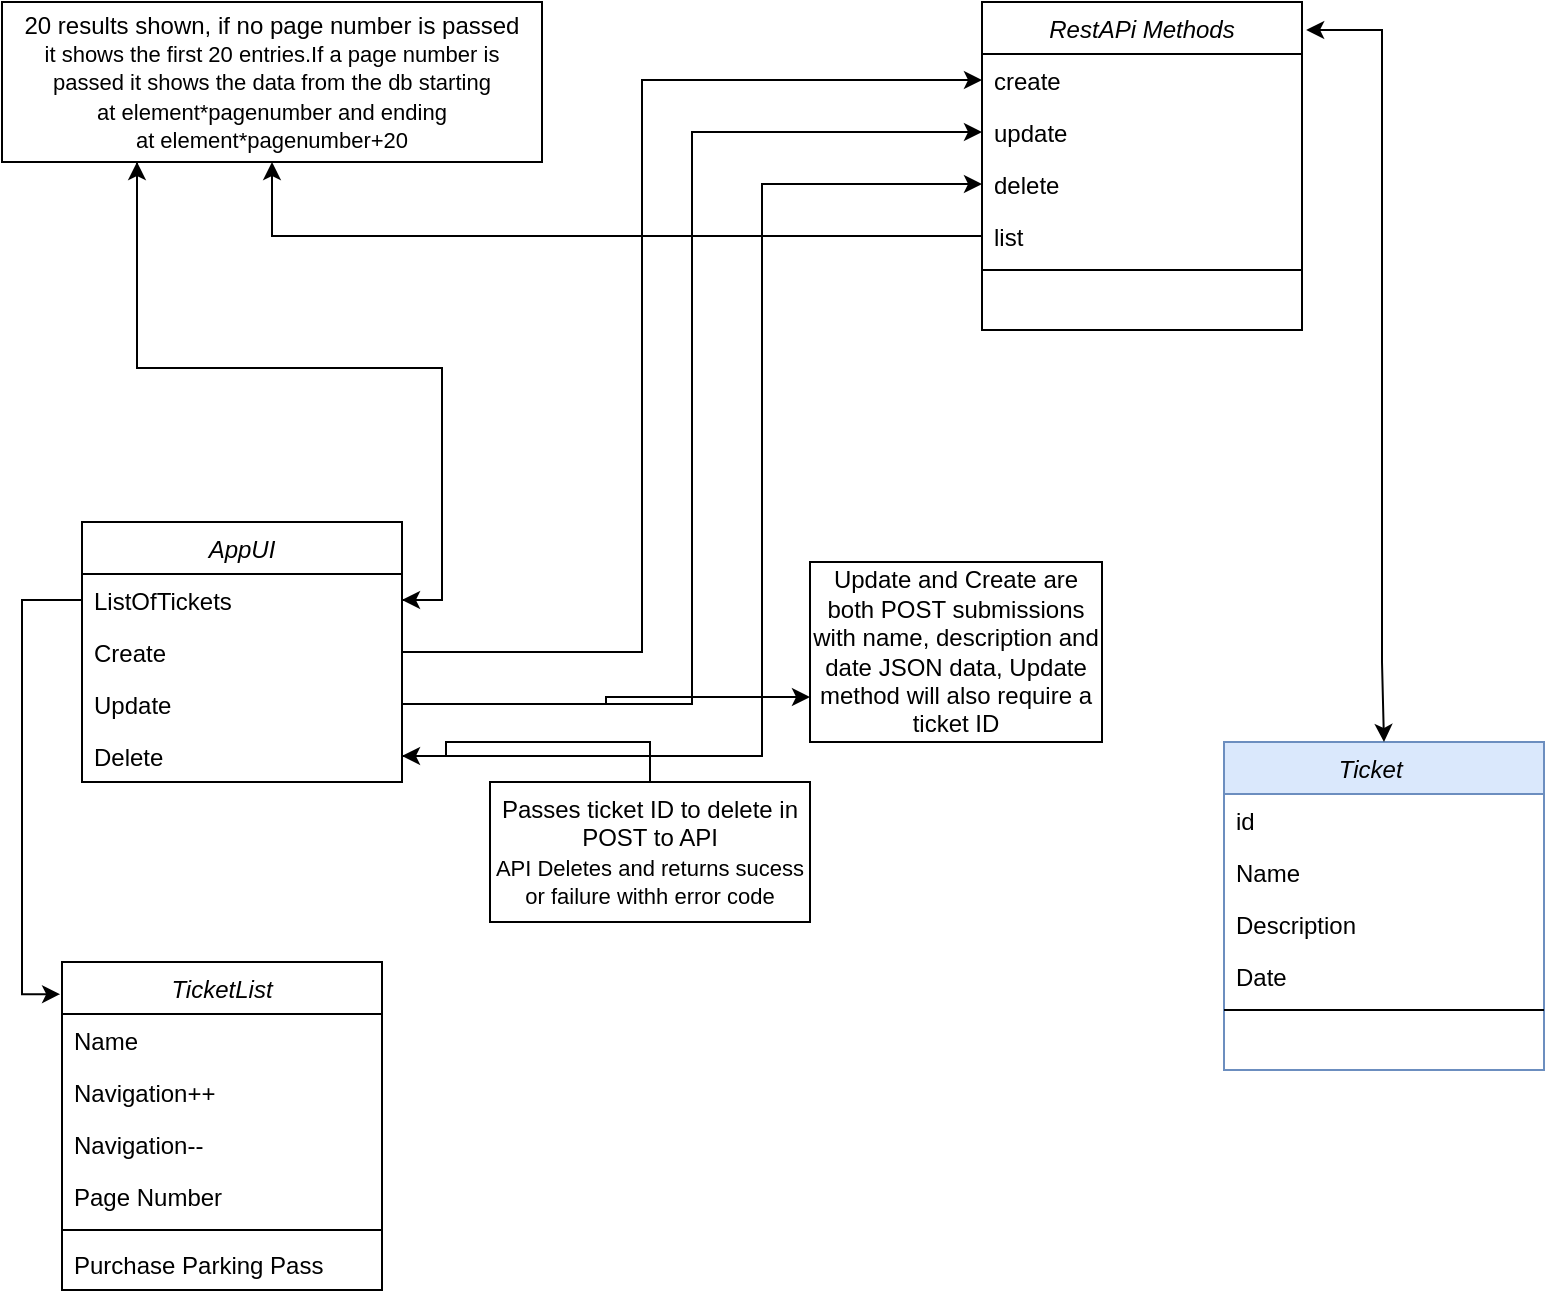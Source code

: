 <mxfile version="20.8.20" type="github">
  <diagram id="C5RBs43oDa-KdzZeNtuy" name="Page-1">
    <mxGraphModel dx="2074" dy="1116" grid="1" gridSize="10" guides="1" tooltips="1" connect="1" arrows="1" fold="1" page="1" pageScale="1" pageWidth="827" pageHeight="1169" math="0" shadow="0">
      <root>
        <mxCell id="WIyWlLk6GJQsqaUBKTNV-0" />
        <mxCell id="WIyWlLk6GJQsqaUBKTNV-1" parent="WIyWlLk6GJQsqaUBKTNV-0" />
        <mxCell id="zkfFHV4jXpPFQw0GAbJ--0" value="Ticket    " style="swimlane;fontStyle=2;align=center;verticalAlign=top;childLayout=stackLayout;horizontal=1;startSize=26;horizontalStack=0;resizeParent=1;resizeLast=0;collapsible=1;marginBottom=0;rounded=0;shadow=0;strokeWidth=1;fillColor=#dae8fc;strokeColor=#6c8ebf;" parent="WIyWlLk6GJQsqaUBKTNV-1" vertex="1">
          <mxGeometry x="621" y="480" width="160" height="164" as="geometry">
            <mxRectangle x="230" y="140" width="160" height="26" as="alternateBounds" />
          </mxGeometry>
        </mxCell>
        <mxCell id="j34JBHeyow3ZFKO8rW1b-1" value="id" style="text;align=left;verticalAlign=top;spacingLeft=4;spacingRight=4;overflow=hidden;rotatable=0;points=[[0,0.5],[1,0.5]];portConstraint=eastwest;" vertex="1" parent="zkfFHV4jXpPFQw0GAbJ--0">
          <mxGeometry y="26" width="160" height="26" as="geometry" />
        </mxCell>
        <mxCell id="zkfFHV4jXpPFQw0GAbJ--1" value="Name" style="text;align=left;verticalAlign=top;spacingLeft=4;spacingRight=4;overflow=hidden;rotatable=0;points=[[0,0.5],[1,0.5]];portConstraint=eastwest;" parent="zkfFHV4jXpPFQw0GAbJ--0" vertex="1">
          <mxGeometry y="52" width="160" height="26" as="geometry" />
        </mxCell>
        <mxCell id="zkfFHV4jXpPFQw0GAbJ--2" value="Description" style="text;align=left;verticalAlign=top;spacingLeft=4;spacingRight=4;overflow=hidden;rotatable=0;points=[[0,0.5],[1,0.5]];portConstraint=eastwest;rounded=0;shadow=0;html=0;" parent="zkfFHV4jXpPFQw0GAbJ--0" vertex="1">
          <mxGeometry y="78" width="160" height="26" as="geometry" />
        </mxCell>
        <mxCell id="zkfFHV4jXpPFQw0GAbJ--3" value="Date" style="text;align=left;verticalAlign=top;spacingLeft=4;spacingRight=4;overflow=hidden;rotatable=0;points=[[0,0.5],[1,0.5]];portConstraint=eastwest;rounded=0;shadow=0;html=0;" parent="zkfFHV4jXpPFQw0GAbJ--0" vertex="1">
          <mxGeometry y="104" width="160" height="26" as="geometry" />
        </mxCell>
        <mxCell id="zkfFHV4jXpPFQw0GAbJ--4" value="" style="line;html=1;strokeWidth=1;align=left;verticalAlign=middle;spacingTop=-1;spacingLeft=3;spacingRight=3;rotatable=0;labelPosition=right;points=[];portConstraint=eastwest;" parent="zkfFHV4jXpPFQw0GAbJ--0" vertex="1">
          <mxGeometry y="130" width="160" height="8" as="geometry" />
        </mxCell>
        <mxCell id="j34JBHeyow3ZFKO8rW1b-2" value="AppUI" style="swimlane;fontStyle=2;align=center;verticalAlign=top;childLayout=stackLayout;horizontal=1;startSize=26;horizontalStack=0;resizeParent=1;resizeLast=0;collapsible=1;marginBottom=0;rounded=0;shadow=0;strokeWidth=1;" vertex="1" parent="WIyWlLk6GJQsqaUBKTNV-1">
          <mxGeometry x="50" y="370" width="160" height="130" as="geometry">
            <mxRectangle x="230" y="140" width="160" height="26" as="alternateBounds" />
          </mxGeometry>
        </mxCell>
        <mxCell id="j34JBHeyow3ZFKO8rW1b-3" value="ListOfTickets" style="text;align=left;verticalAlign=top;spacingLeft=4;spacingRight=4;overflow=hidden;rotatable=0;points=[[0,0.5],[1,0.5]];portConstraint=eastwest;" vertex="1" parent="j34JBHeyow3ZFKO8rW1b-2">
          <mxGeometry y="26" width="160" height="26" as="geometry" />
        </mxCell>
        <mxCell id="j34JBHeyow3ZFKO8rW1b-4" value="Create" style="text;align=left;verticalAlign=top;spacingLeft=4;spacingRight=4;overflow=hidden;rotatable=0;points=[[0,0.5],[1,0.5]];portConstraint=eastwest;" vertex="1" parent="j34JBHeyow3ZFKO8rW1b-2">
          <mxGeometry y="52" width="160" height="26" as="geometry" />
        </mxCell>
        <mxCell id="j34JBHeyow3ZFKO8rW1b-5" value="Update" style="text;align=left;verticalAlign=top;spacingLeft=4;spacingRight=4;overflow=hidden;rotatable=0;points=[[0,0.5],[1,0.5]];portConstraint=eastwest;rounded=0;shadow=0;html=0;" vertex="1" parent="j34JBHeyow3ZFKO8rW1b-2">
          <mxGeometry y="78" width="160" height="26" as="geometry" />
        </mxCell>
        <mxCell id="j34JBHeyow3ZFKO8rW1b-6" value="Delete" style="text;align=left;verticalAlign=top;spacingLeft=4;spacingRight=4;overflow=hidden;rotatable=0;points=[[0,0.5],[1,0.5]];portConstraint=eastwest;rounded=0;shadow=0;html=0;" vertex="1" parent="j34JBHeyow3ZFKO8rW1b-2">
          <mxGeometry y="104" width="160" height="26" as="geometry" />
        </mxCell>
        <mxCell id="j34JBHeyow3ZFKO8rW1b-9" value="RestAPi Methods" style="swimlane;fontStyle=2;align=center;verticalAlign=top;childLayout=stackLayout;horizontal=1;startSize=26;horizontalStack=0;resizeParent=1;resizeLast=0;collapsible=1;marginBottom=0;rounded=0;shadow=0;strokeWidth=1;" vertex="1" parent="WIyWlLk6GJQsqaUBKTNV-1">
          <mxGeometry x="500" y="110" width="160" height="164" as="geometry">
            <mxRectangle x="230" y="140" width="160" height="26" as="alternateBounds" />
          </mxGeometry>
        </mxCell>
        <mxCell id="j34JBHeyow3ZFKO8rW1b-10" value="create" style="text;align=left;verticalAlign=top;spacingLeft=4;spacingRight=4;overflow=hidden;rotatable=0;points=[[0,0.5],[1,0.5]];portConstraint=eastwest;" vertex="1" parent="j34JBHeyow3ZFKO8rW1b-9">
          <mxGeometry y="26" width="160" height="26" as="geometry" />
        </mxCell>
        <mxCell id="j34JBHeyow3ZFKO8rW1b-11" value="update" style="text;align=left;verticalAlign=top;spacingLeft=4;spacingRight=4;overflow=hidden;rotatable=0;points=[[0,0.5],[1,0.5]];portConstraint=eastwest;" vertex="1" parent="j34JBHeyow3ZFKO8rW1b-9">
          <mxGeometry y="52" width="160" height="26" as="geometry" />
        </mxCell>
        <mxCell id="j34JBHeyow3ZFKO8rW1b-12" value="delete" style="text;align=left;verticalAlign=top;spacingLeft=4;spacingRight=4;overflow=hidden;rotatable=0;points=[[0,0.5],[1,0.5]];portConstraint=eastwest;rounded=0;shadow=0;html=0;" vertex="1" parent="j34JBHeyow3ZFKO8rW1b-9">
          <mxGeometry y="78" width="160" height="26" as="geometry" />
        </mxCell>
        <mxCell id="j34JBHeyow3ZFKO8rW1b-13" value="list" style="text;align=left;verticalAlign=top;spacingLeft=4;spacingRight=4;overflow=hidden;rotatable=0;points=[[0,0.5],[1,0.5]];portConstraint=eastwest;rounded=0;shadow=0;html=0;" vertex="1" parent="j34JBHeyow3ZFKO8rW1b-9">
          <mxGeometry y="104" width="160" height="26" as="geometry" />
        </mxCell>
        <mxCell id="j34JBHeyow3ZFKO8rW1b-14" value="" style="line;html=1;strokeWidth=1;align=left;verticalAlign=middle;spacingTop=-1;spacingLeft=3;spacingRight=3;rotatable=0;labelPosition=right;points=[];portConstraint=eastwest;" vertex="1" parent="j34JBHeyow3ZFKO8rW1b-9">
          <mxGeometry y="130" width="160" height="8" as="geometry" />
        </mxCell>
        <mxCell id="j34JBHeyow3ZFKO8rW1b-18" value="TicketList" style="swimlane;fontStyle=2;align=center;verticalAlign=top;childLayout=stackLayout;horizontal=1;startSize=26;horizontalStack=0;resizeParent=1;resizeLast=0;collapsible=1;marginBottom=0;rounded=0;shadow=0;strokeWidth=1;" vertex="1" parent="WIyWlLk6GJQsqaUBKTNV-1">
          <mxGeometry x="40" y="590" width="160" height="164" as="geometry">
            <mxRectangle x="230" y="140" width="160" height="26" as="alternateBounds" />
          </mxGeometry>
        </mxCell>
        <mxCell id="j34JBHeyow3ZFKO8rW1b-20" value="Name" style="text;align=left;verticalAlign=top;spacingLeft=4;spacingRight=4;overflow=hidden;rotatable=0;points=[[0,0.5],[1,0.5]];portConstraint=eastwest;" vertex="1" parent="j34JBHeyow3ZFKO8rW1b-18">
          <mxGeometry y="26" width="160" height="26" as="geometry" />
        </mxCell>
        <mxCell id="j34JBHeyow3ZFKO8rW1b-19" value="Navigation++" style="text;align=left;verticalAlign=top;spacingLeft=4;spacingRight=4;overflow=hidden;rotatable=0;points=[[0,0.5],[1,0.5]];portConstraint=eastwest;" vertex="1" parent="j34JBHeyow3ZFKO8rW1b-18">
          <mxGeometry y="52" width="160" height="26" as="geometry" />
        </mxCell>
        <mxCell id="j34JBHeyow3ZFKO8rW1b-21" value="Navigation--&#xa;" style="text;align=left;verticalAlign=top;spacingLeft=4;spacingRight=4;overflow=hidden;rotatable=0;points=[[0,0.5],[1,0.5]];portConstraint=eastwest;rounded=0;shadow=0;html=0;" vertex="1" parent="j34JBHeyow3ZFKO8rW1b-18">
          <mxGeometry y="78" width="160" height="26" as="geometry" />
        </mxCell>
        <mxCell id="j34JBHeyow3ZFKO8rW1b-22" value="Page Number" style="text;align=left;verticalAlign=top;spacingLeft=4;spacingRight=4;overflow=hidden;rotatable=0;points=[[0,0.5],[1,0.5]];portConstraint=eastwest;rounded=0;shadow=0;html=0;" vertex="1" parent="j34JBHeyow3ZFKO8rW1b-18">
          <mxGeometry y="104" width="160" height="26" as="geometry" />
        </mxCell>
        <mxCell id="j34JBHeyow3ZFKO8rW1b-23" value="" style="line;html=1;strokeWidth=1;align=left;verticalAlign=middle;spacingTop=-1;spacingLeft=3;spacingRight=3;rotatable=0;labelPosition=right;points=[];portConstraint=eastwest;" vertex="1" parent="j34JBHeyow3ZFKO8rW1b-18">
          <mxGeometry y="130" width="160" height="8" as="geometry" />
        </mxCell>
        <mxCell id="j34JBHeyow3ZFKO8rW1b-24" value="Purchase Parking Pass" style="text;align=left;verticalAlign=top;spacingLeft=4;spacingRight=4;overflow=hidden;rotatable=0;points=[[0,0.5],[1,0.5]];portConstraint=eastwest;" vertex="1" parent="j34JBHeyow3ZFKO8rW1b-18">
          <mxGeometry y="138" width="160" height="26" as="geometry" />
        </mxCell>
        <mxCell id="j34JBHeyow3ZFKO8rW1b-25" style="edgeStyle=orthogonalEdgeStyle;rounded=0;orthogonalLoop=1;jettySize=auto;html=1;exitX=0;exitY=0.5;exitDx=0;exitDy=0;entryX=-0.006;entryY=0.098;entryDx=0;entryDy=0;entryPerimeter=0;" edge="1" parent="WIyWlLk6GJQsqaUBKTNV-1" source="j34JBHeyow3ZFKO8rW1b-3" target="j34JBHeyow3ZFKO8rW1b-18">
          <mxGeometry relative="1" as="geometry" />
        </mxCell>
        <mxCell id="j34JBHeyow3ZFKO8rW1b-27" value="" style="endArrow=classic;startArrow=classic;html=1;rounded=0;exitX=0.5;exitY=0;exitDx=0;exitDy=0;entryX=1.013;entryY=0.085;entryDx=0;entryDy=0;entryPerimeter=0;" edge="1" parent="WIyWlLk6GJQsqaUBKTNV-1" source="zkfFHV4jXpPFQw0GAbJ--0" target="j34JBHeyow3ZFKO8rW1b-9">
          <mxGeometry width="50" height="50" relative="1" as="geometry">
            <mxPoint x="630" y="400" as="sourcePoint" />
            <mxPoint x="660" y="261" as="targetPoint" />
            <Array as="points">
              <mxPoint x="700" y="440" />
              <mxPoint x="700" y="124" />
            </Array>
          </mxGeometry>
        </mxCell>
        <mxCell id="j34JBHeyow3ZFKO8rW1b-30" style="edgeStyle=orthogonalEdgeStyle;rounded=0;orthogonalLoop=1;jettySize=auto;html=1;entryX=0;entryY=0.5;entryDx=0;entryDy=0;endArrow=classic;endFill=1;" edge="1" parent="WIyWlLk6GJQsqaUBKTNV-1" source="j34JBHeyow3ZFKO8rW1b-5" target="j34JBHeyow3ZFKO8rW1b-11">
          <mxGeometry relative="1" as="geometry" />
        </mxCell>
        <mxCell id="j34JBHeyow3ZFKO8rW1b-31" style="edgeStyle=orthogonalEdgeStyle;rounded=0;orthogonalLoop=1;jettySize=auto;html=1;endArrow=classic;endFill=1;" edge="1" parent="WIyWlLk6GJQsqaUBKTNV-1" source="j34JBHeyow3ZFKO8rW1b-4" target="j34JBHeyow3ZFKO8rW1b-10">
          <mxGeometry relative="1" as="geometry">
            <Array as="points">
              <mxPoint x="330" y="435" />
              <mxPoint x="330" y="149" />
            </Array>
          </mxGeometry>
        </mxCell>
        <mxCell id="j34JBHeyow3ZFKO8rW1b-34" style="edgeStyle=orthogonalEdgeStyle;rounded=0;orthogonalLoop=1;jettySize=auto;html=1;exitX=0.5;exitY=0;exitDx=0;exitDy=0;entryX=1;entryY=0.5;entryDx=0;entryDy=0;strokeColor=default;endArrow=classic;endFill=1;" edge="1" parent="WIyWlLk6GJQsqaUBKTNV-1" source="j34JBHeyow3ZFKO8rW1b-32" target="j34JBHeyow3ZFKO8rW1b-6">
          <mxGeometry relative="1" as="geometry" />
        </mxCell>
        <mxCell id="j34JBHeyow3ZFKO8rW1b-32" value="Passes ticket ID to delete in POST to API&lt;br style=&quot;border-color: var(--border-color); font-size: 11px;&quot;&gt;&lt;span style=&quot;font-size: 11px; background-color: rgb(255, 255, 255);&quot;&gt;API Deletes and returns sucess or failure withh error code&lt;/span&gt;" style="rounded=0;whiteSpace=wrap;html=1;" vertex="1" parent="WIyWlLk6GJQsqaUBKTNV-1">
          <mxGeometry x="254" y="500" width="160" height="70" as="geometry" />
        </mxCell>
        <mxCell id="j34JBHeyow3ZFKO8rW1b-33" style="edgeStyle=orthogonalEdgeStyle;rounded=0;orthogonalLoop=1;jettySize=auto;html=1;entryX=0;entryY=0.5;entryDx=0;entryDy=0;strokeColor=default;endArrow=classic;endFill=1;" edge="1" parent="WIyWlLk6GJQsqaUBKTNV-1" source="j34JBHeyow3ZFKO8rW1b-6" target="j34JBHeyow3ZFKO8rW1b-12">
          <mxGeometry relative="1" as="geometry">
            <Array as="points">
              <mxPoint x="390" y="487" />
              <mxPoint x="390" y="201" />
            </Array>
          </mxGeometry>
        </mxCell>
        <mxCell id="j34JBHeyow3ZFKO8rW1b-35" value="Update and Create are both POST submissions with name, description and date JSON data, Update method will also require a ticket ID" style="rounded=0;whiteSpace=wrap;html=1;" vertex="1" parent="WIyWlLk6GJQsqaUBKTNV-1">
          <mxGeometry x="414" y="390" width="146" height="90" as="geometry" />
        </mxCell>
        <mxCell id="j34JBHeyow3ZFKO8rW1b-40" style="edgeStyle=orthogonalEdgeStyle;rounded=0;orthogonalLoop=1;jettySize=auto;html=1;exitX=0.25;exitY=1;exitDx=0;exitDy=0;entryX=1;entryY=0.5;entryDx=0;entryDy=0;strokeColor=default;endArrow=classic;endFill=1;" edge="1" parent="WIyWlLk6GJQsqaUBKTNV-1" source="j34JBHeyow3ZFKO8rW1b-36" target="j34JBHeyow3ZFKO8rW1b-3">
          <mxGeometry relative="1" as="geometry" />
        </mxCell>
        <mxCell id="j34JBHeyow3ZFKO8rW1b-36" value="20 results shown, if no page number is passed&lt;br style=&quot;border-color: var(--border-color); font-size: 11px;&quot;&gt;&lt;span style=&quot;font-size: 11px; background-color: rgb(255, 255, 255);&quot;&gt;it shows the first 20 entries.If a page number is&lt;/span&gt;&lt;br style=&quot;border-color: var(--border-color); font-size: 11px;&quot;&gt;&lt;span style=&quot;font-size: 11px; background-color: rgb(255, 255, 255);&quot;&gt;passed it shows the data from the db starting&lt;/span&gt;&lt;br style=&quot;border-color: var(--border-color); font-size: 11px;&quot;&gt;&lt;span style=&quot;font-size: 11px; background-color: rgb(255, 255, 255);&quot;&gt;at element*pagenumber and ending&lt;/span&gt;&lt;br style=&quot;border-color: var(--border-color); font-size: 11px;&quot;&gt;&lt;span style=&quot;font-size: 11px; background-color: rgb(255, 255, 255);&quot;&gt;at element*pagenumber+20&lt;/span&gt;" style="rounded=0;whiteSpace=wrap;html=1;" vertex="1" parent="WIyWlLk6GJQsqaUBKTNV-1">
          <mxGeometry x="10" y="110" width="270" height="80" as="geometry" />
        </mxCell>
        <mxCell id="j34JBHeyow3ZFKO8rW1b-38" style="edgeStyle=orthogonalEdgeStyle;rounded=0;orthogonalLoop=1;jettySize=auto;html=1;entryX=0;entryY=0.75;entryDx=0;entryDy=0;strokeColor=default;endArrow=classic;endFill=1;" edge="1" parent="WIyWlLk6GJQsqaUBKTNV-1" source="j34JBHeyow3ZFKO8rW1b-5" target="j34JBHeyow3ZFKO8rW1b-35">
          <mxGeometry relative="1" as="geometry" />
        </mxCell>
        <mxCell id="j34JBHeyow3ZFKO8rW1b-39" style="edgeStyle=orthogonalEdgeStyle;rounded=0;orthogonalLoop=1;jettySize=auto;html=1;strokeColor=default;endArrow=classic;endFill=1;" edge="1" parent="WIyWlLk6GJQsqaUBKTNV-1" source="j34JBHeyow3ZFKO8rW1b-13" target="j34JBHeyow3ZFKO8rW1b-36">
          <mxGeometry relative="1" as="geometry" />
        </mxCell>
        <mxCell id="j34JBHeyow3ZFKO8rW1b-41" style="edgeStyle=orthogonalEdgeStyle;rounded=0;orthogonalLoop=1;jettySize=auto;html=1;exitX=1;exitY=0.5;exitDx=0;exitDy=0;entryX=0.25;entryY=1;entryDx=0;entryDy=0;strokeColor=default;endArrow=classic;endFill=1;" edge="1" parent="WIyWlLk6GJQsqaUBKTNV-1" source="j34JBHeyow3ZFKO8rW1b-3" target="j34JBHeyow3ZFKO8rW1b-36">
          <mxGeometry relative="1" as="geometry" />
        </mxCell>
      </root>
    </mxGraphModel>
  </diagram>
</mxfile>
